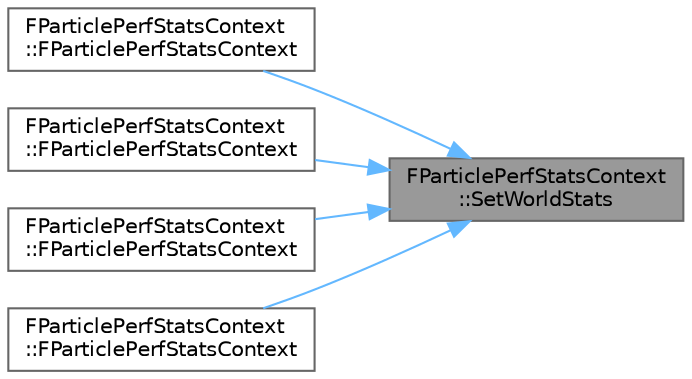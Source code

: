 digraph "FParticlePerfStatsContext::SetWorldStats"
{
 // INTERACTIVE_SVG=YES
 // LATEX_PDF_SIZE
  bgcolor="transparent";
  edge [fontname=Helvetica,fontsize=10,labelfontname=Helvetica,labelfontsize=10];
  node [fontname=Helvetica,fontsize=10,shape=box,height=0.2,width=0.4];
  rankdir="RL";
  Node1 [id="Node000001",label="FParticlePerfStatsContext\l::SetWorldStats",height=0.2,width=0.4,color="gray40", fillcolor="grey60", style="filled", fontcolor="black",tooltip=" "];
  Node1 -> Node2 [id="edge1_Node000001_Node000002",dir="back",color="steelblue1",style="solid",tooltip=" "];
  Node2 [id="Node000002",label="FParticlePerfStatsContext\l::FParticlePerfStatsContext",height=0.2,width=0.4,color="grey40", fillcolor="white", style="filled",URL="$d4/d54/structFParticlePerfStatsContext.html#a306be3ef449cc3cb27c45fbd64b0e8dc",tooltip=" "];
  Node1 -> Node3 [id="edge2_Node000001_Node000003",dir="back",color="steelblue1",style="solid",tooltip=" "];
  Node3 [id="Node000003",label="FParticlePerfStatsContext\l::FParticlePerfStatsContext",height=0.2,width=0.4,color="grey40", fillcolor="white", style="filled",URL="$d4/d54/structFParticlePerfStatsContext.html#a95a14f5d5ab8749f4bd6b2696f869675",tooltip=" "];
  Node1 -> Node4 [id="edge3_Node000001_Node000004",dir="back",color="steelblue1",style="solid",tooltip=" "];
  Node4 [id="Node000004",label="FParticlePerfStatsContext\l::FParticlePerfStatsContext",height=0.2,width=0.4,color="grey40", fillcolor="white", style="filled",URL="$d4/d54/structFParticlePerfStatsContext.html#ad460736cfc9cd57c4a2c45a96a7a7736",tooltip=" "];
  Node1 -> Node5 [id="edge4_Node000001_Node000005",dir="back",color="steelblue1",style="solid",tooltip=" "];
  Node5 [id="Node000005",label="FParticlePerfStatsContext\l::FParticlePerfStatsContext",height=0.2,width=0.4,color="grey40", fillcolor="white", style="filled",URL="$d4/d54/structFParticlePerfStatsContext.html#ace61c17268cdbadca47323bd9c9dcc69",tooltip=" "];
}
